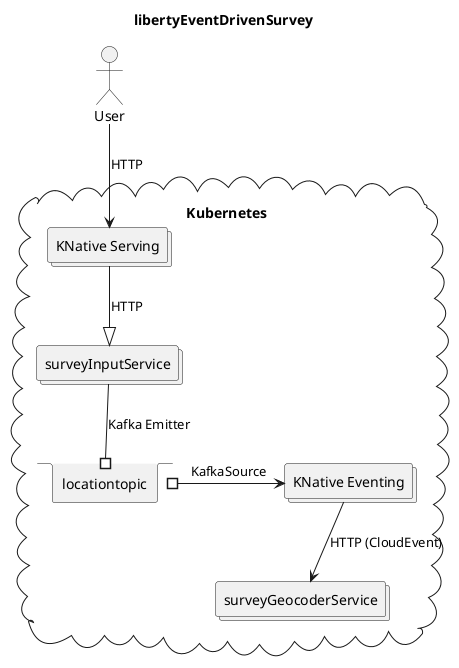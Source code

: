 @startuml

title libertyEventDrivenSurvey

skinparam monochrome true
skinparam DefaultTextAlignment center
scale 1.0

actor user1 as "User"

' https://plantuml.com/deployment-diagram
' Arrows: https://plantuml.com/deployment-diagram#bb3fdb917676e9ae
cloud kubernetes as "Kubernetes" {
  collections knativeServing1 as "KNative Serving"
  collections surveyInputService
  stack locationtopic
  collections knativeServing2 as "KNative Eventing"
  collections surveyGeocoderService
}

user1 --> knativeServing1 : HTTP
knativeServing1 --^ surveyInputService : HTTP
surveyInputService --# locationtopic : Kafka Emitter
locationtopic #-> knativeServing2 : KafkaSource
knativeServing2 --> surveyGeocoderService : HTTP (CloudEvent)

@enduml
